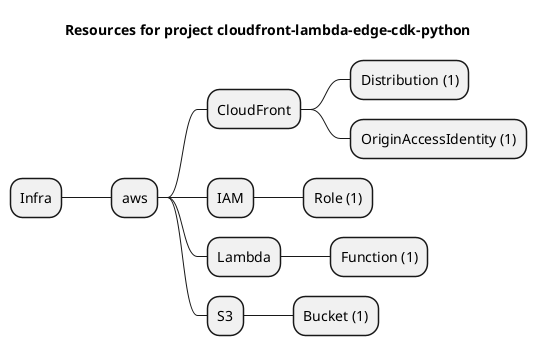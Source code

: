 @startmindmap
title Resources for project cloudfront-lambda-edge-cdk-python
skinparam monochrome true
+ Infra
++ aws
+++ CloudFront
++++ Distribution (1)
++++ OriginAccessIdentity (1)
+++ IAM
++++ Role (1)
+++ Lambda
++++ Function (1)
+++ S3
++++ Bucket (1)
@endmindmap
